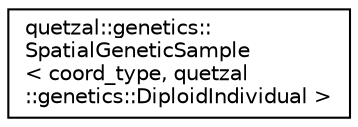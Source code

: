 digraph "Graphical Class Hierarchy"
{
 // LATEX_PDF_SIZE
  edge [fontname="Helvetica",fontsize="10",labelfontname="Helvetica",labelfontsize="10"];
  node [fontname="Helvetica",fontsize="10",shape=record];
  rankdir="LR";
  Node0 [label="quetzal::genetics::\lSpatialGeneticSample\l\< coord_type, quetzal\l::genetics::DiploidIndividual \>",height=0.2,width=0.4,color="black", fillcolor="white", style="filled",URL="$classquetzal_1_1genetics_1_1_spatial_genetic_sample.html",tooltip=" "];
}
